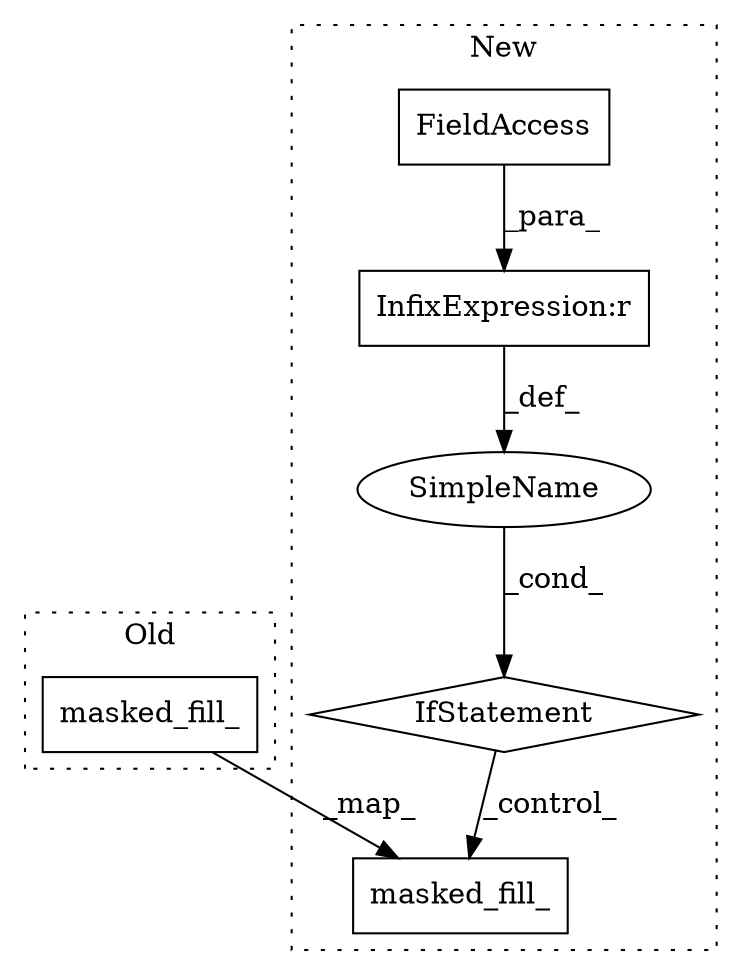 digraph G {
subgraph cluster0 {
1 [label="masked_fill_" a="32" s="5875,5920" l="13,1" shape="box"];
label = "Old";
style="dotted";
}
subgraph cluster1 {
2 [label="masked_fill_" a="32" s="5810,5855" l="13,1" shape="box"];
3 [label="InfixExpression:r" a="27" s="5785" l="4" shape="box"];
4 [label="SimpleName" a="42" s="" l="" shape="ellipse"];
5 [label="IfStatement" a="25" s="5770,5793" l="4,2" shape="diamond"];
6 [label="FieldAccess" a="22" s="5774" l="11" shape="box"];
label = "New";
style="dotted";
}
1 -> 2 [label="_map_"];
3 -> 4 [label="_def_"];
4 -> 5 [label="_cond_"];
5 -> 2 [label="_control_"];
6 -> 3 [label="_para_"];
}